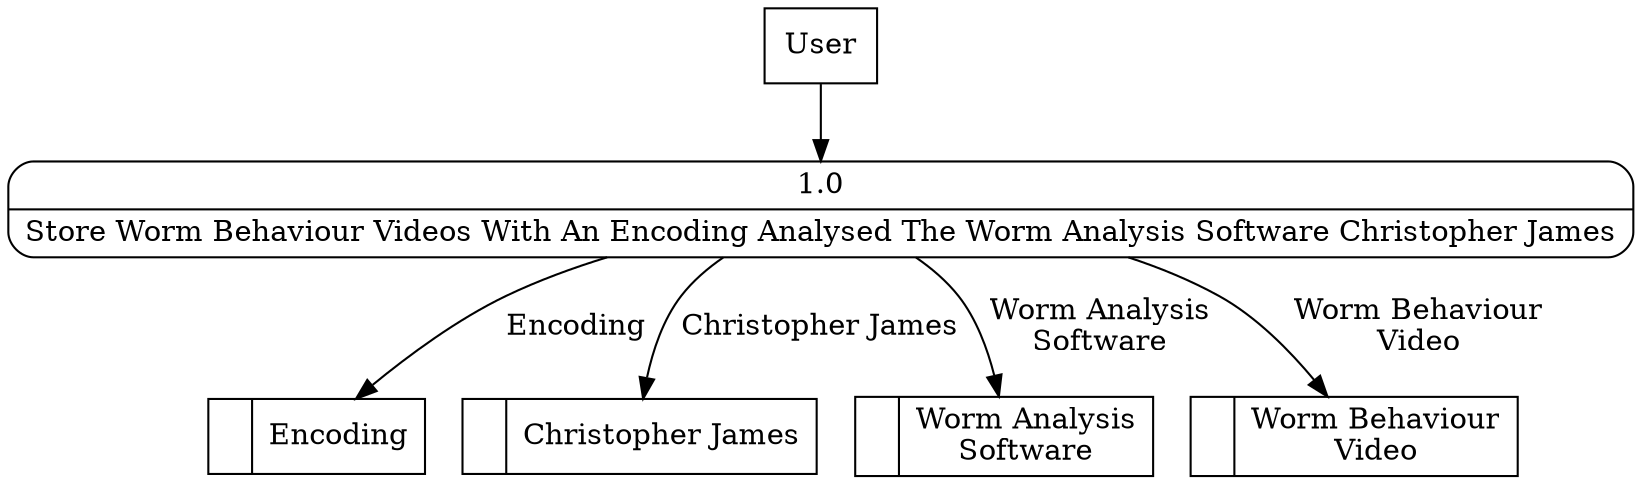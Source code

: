 digraph dfd2{ 
node[shape=record]
200 [label="<f0>  |<f1> Encoding " ];
201 [label="<f0>  |<f1> Christopher James " ];
202 [label="<f0>  |<f1> Worm Analysis\nSoftware " ];
203 [label="<f0>  |<f1> Worm Behaviour\nVideo " ];
204 [label="User" shape=box];
205 [label="{<f0> 1.0|<f1> Store Worm Behaviour Videos With An Encoding Analysed The Worm Analysis Software Christopher James }" shape=Mrecord];
204 -> 205
205 -> 203 [label="Worm Behaviour\nVideo"]
205 -> 200 [label="Encoding"]
205 -> 202 [label="Worm Analysis\nSoftware"]
205 -> 201 [label="Christopher James"]
}